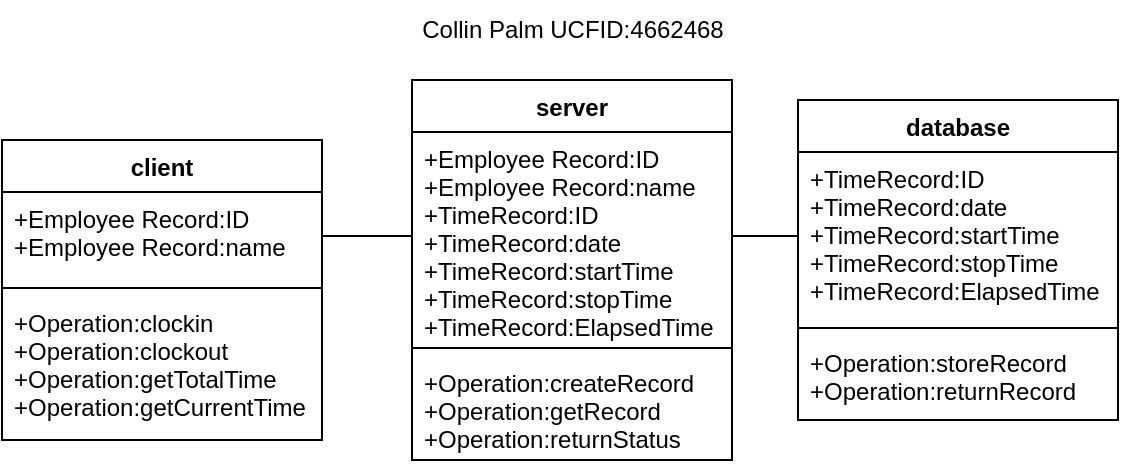 <mxfile version="20.3.6" type="github">
  <diagram id="xYAeGOPTjYRs0Rmi0LQN" name="Page-1">
    <mxGraphModel dx="1422" dy="780" grid="1" gridSize="10" guides="1" tooltips="1" connect="1" arrows="1" fold="1" page="1" pageScale="1" pageWidth="850" pageHeight="1100" math="0" shadow="0">
      <root>
        <mxCell id="0" />
        <mxCell id="1" parent="0" />
        <mxCell id="QgRmcN9nSER_6ESmsHKO-1" value="Collin Palm UCFID:4662468" style="text;html=1;strokeColor=none;fillColor=none;align=center;verticalAlign=middle;whiteSpace=wrap;rounded=0;" parent="1" vertex="1">
          <mxGeometry x="313" y="10" width="225" height="30" as="geometry" />
        </mxCell>
        <mxCell id="QgRmcN9nSER_6ESmsHKO-6" value="server" style="swimlane;fontStyle=1;align=center;verticalAlign=top;childLayout=stackLayout;horizontal=1;startSize=26;horizontalStack=0;resizeParent=1;resizeParentMax=0;resizeLast=0;collapsible=1;marginBottom=0;" parent="1" vertex="1">
          <mxGeometry x="345" y="50" width="160" height="190" as="geometry" />
        </mxCell>
        <mxCell id="QgRmcN9nSER_6ESmsHKO-7" value="+Employee Record:ID&#xa;+Employee Record:name&#xa;+TimeRecord:ID&#xa;+TimeRecord:date&#xa;+TimeRecord:startTime&#xa;+TimeRecord:stopTime&#xa;+TimeRecord:ElapsedTime&#xa;&#xa;" style="text;strokeColor=none;fillColor=none;align=left;verticalAlign=top;spacingLeft=4;spacingRight=4;overflow=hidden;rotatable=0;points=[[0,0.5],[1,0.5]];portConstraint=eastwest;" parent="QgRmcN9nSER_6ESmsHKO-6" vertex="1">
          <mxGeometry y="26" width="160" height="104" as="geometry" />
        </mxCell>
        <mxCell id="QgRmcN9nSER_6ESmsHKO-8" value="" style="line;strokeWidth=1;fillColor=none;align=left;verticalAlign=middle;spacingTop=-1;spacingLeft=3;spacingRight=3;rotatable=0;labelPosition=right;points=[];portConstraint=eastwest;strokeColor=inherit;" parent="QgRmcN9nSER_6ESmsHKO-6" vertex="1">
          <mxGeometry y="130" width="160" height="8" as="geometry" />
        </mxCell>
        <mxCell id="QgRmcN9nSER_6ESmsHKO-9" value="+Operation:createRecord&#xa;+Operation:getRecord&#xa;+Operation:returnStatus" style="text;strokeColor=none;fillColor=none;align=left;verticalAlign=top;spacingLeft=4;spacingRight=4;overflow=hidden;rotatable=0;points=[[0,0.5],[1,0.5]];portConstraint=eastwest;" parent="QgRmcN9nSER_6ESmsHKO-6" vertex="1">
          <mxGeometry y="138" width="160" height="52" as="geometry" />
        </mxCell>
        <mxCell id="QgRmcN9nSER_6ESmsHKO-10" value="client" style="swimlane;fontStyle=1;align=center;verticalAlign=top;childLayout=stackLayout;horizontal=1;startSize=26;horizontalStack=0;resizeParent=1;resizeParentMax=0;resizeLast=0;collapsible=1;marginBottom=0;" parent="1" vertex="1">
          <mxGeometry x="140" y="80" width="160" height="150" as="geometry" />
        </mxCell>
        <mxCell id="QgRmcN9nSER_6ESmsHKO-11" value="+Employee Record:ID&#xa;+Employee Record:name&#xa;" style="text;strokeColor=none;fillColor=none;align=left;verticalAlign=top;spacingLeft=4;spacingRight=4;overflow=hidden;rotatable=0;points=[[0,0.5],[1,0.5]];portConstraint=eastwest;" parent="QgRmcN9nSER_6ESmsHKO-10" vertex="1">
          <mxGeometry y="26" width="160" height="44" as="geometry" />
        </mxCell>
        <mxCell id="QgRmcN9nSER_6ESmsHKO-12" value="" style="line;strokeWidth=1;fillColor=none;align=left;verticalAlign=middle;spacingTop=-1;spacingLeft=3;spacingRight=3;rotatable=0;labelPosition=right;points=[];portConstraint=eastwest;strokeColor=inherit;" parent="QgRmcN9nSER_6ESmsHKO-10" vertex="1">
          <mxGeometry y="70" width="160" height="8" as="geometry" />
        </mxCell>
        <mxCell id="QgRmcN9nSER_6ESmsHKO-13" value="+Operation:clockin&#xa;+Operation:clockout&#xa;+Operation:getTotalTime&#xa;+Operation:getCurrentTime&#xa;" style="text;strokeColor=none;fillColor=none;align=left;verticalAlign=top;spacingLeft=4;spacingRight=4;overflow=hidden;rotatable=0;points=[[0,0.5],[1,0.5]];portConstraint=eastwest;" parent="QgRmcN9nSER_6ESmsHKO-10" vertex="1">
          <mxGeometry y="78" width="160" height="72" as="geometry" />
        </mxCell>
        <mxCell id="QgRmcN9nSER_6ESmsHKO-14" value="database" style="swimlane;fontStyle=1;align=center;verticalAlign=top;childLayout=stackLayout;horizontal=1;startSize=26;horizontalStack=0;resizeParent=1;resizeParentMax=0;resizeLast=0;collapsible=1;marginBottom=0;" parent="1" vertex="1">
          <mxGeometry x="538" y="60" width="160" height="160" as="geometry" />
        </mxCell>
        <mxCell id="QgRmcN9nSER_6ESmsHKO-15" value="+TimeRecord:ID&#xa;+TimeRecord:date&#xa;+TimeRecord:startTime&#xa;+TimeRecord:stopTime&#xa;+TimeRecord:ElapsedTime" style="text;strokeColor=none;fillColor=none;align=left;verticalAlign=top;spacingLeft=4;spacingRight=4;overflow=hidden;rotatable=0;points=[[0,0.5],[1,0.5]];portConstraint=eastwest;" parent="QgRmcN9nSER_6ESmsHKO-14" vertex="1">
          <mxGeometry y="26" width="160" height="84" as="geometry" />
        </mxCell>
        <mxCell id="QgRmcN9nSER_6ESmsHKO-16" value="" style="line;strokeWidth=1;fillColor=none;align=left;verticalAlign=middle;spacingTop=-1;spacingLeft=3;spacingRight=3;rotatable=0;labelPosition=right;points=[];portConstraint=eastwest;strokeColor=inherit;" parent="QgRmcN9nSER_6ESmsHKO-14" vertex="1">
          <mxGeometry y="110" width="160" height="8" as="geometry" />
        </mxCell>
        <mxCell id="QgRmcN9nSER_6ESmsHKO-17" value="+Operation:storeRecord&#xa;+Operation:returnRecord" style="text;strokeColor=none;fillColor=none;align=left;verticalAlign=top;spacingLeft=4;spacingRight=4;overflow=hidden;rotatable=0;points=[[0,0.5],[1,0.5]];portConstraint=eastwest;" parent="QgRmcN9nSER_6ESmsHKO-14" vertex="1">
          <mxGeometry y="118" width="160" height="42" as="geometry" />
        </mxCell>
        <mxCell id="QgRmcN9nSER_6ESmsHKO-22" value="" style="endArrow=none;html=1;rounded=0;entryX=0;entryY=0.5;entryDx=0;entryDy=0;exitX=1;exitY=0.5;exitDx=0;exitDy=0;" parent="1" source="QgRmcN9nSER_6ESmsHKO-11" target="QgRmcN9nSER_6ESmsHKO-7" edge="1">
          <mxGeometry width="50" height="50" relative="1" as="geometry">
            <mxPoint x="260" y="90" as="sourcePoint" />
            <mxPoint x="310" y="70" as="targetPoint" />
          </mxGeometry>
        </mxCell>
        <mxCell id="QgRmcN9nSER_6ESmsHKO-23" value="" style="endArrow=none;html=1;rounded=0;entryX=0;entryY=0.5;entryDx=0;entryDy=0;exitX=1;exitY=0.5;exitDx=0;exitDy=0;" parent="1" source="QgRmcN9nSER_6ESmsHKO-7" target="QgRmcN9nSER_6ESmsHKO-15" edge="1">
          <mxGeometry width="50" height="50" relative="1" as="geometry">
            <mxPoint x="550" y="120" as="sourcePoint" />
            <mxPoint x="570" y="70" as="targetPoint" />
          </mxGeometry>
        </mxCell>
      </root>
    </mxGraphModel>
  </diagram>
</mxfile>
